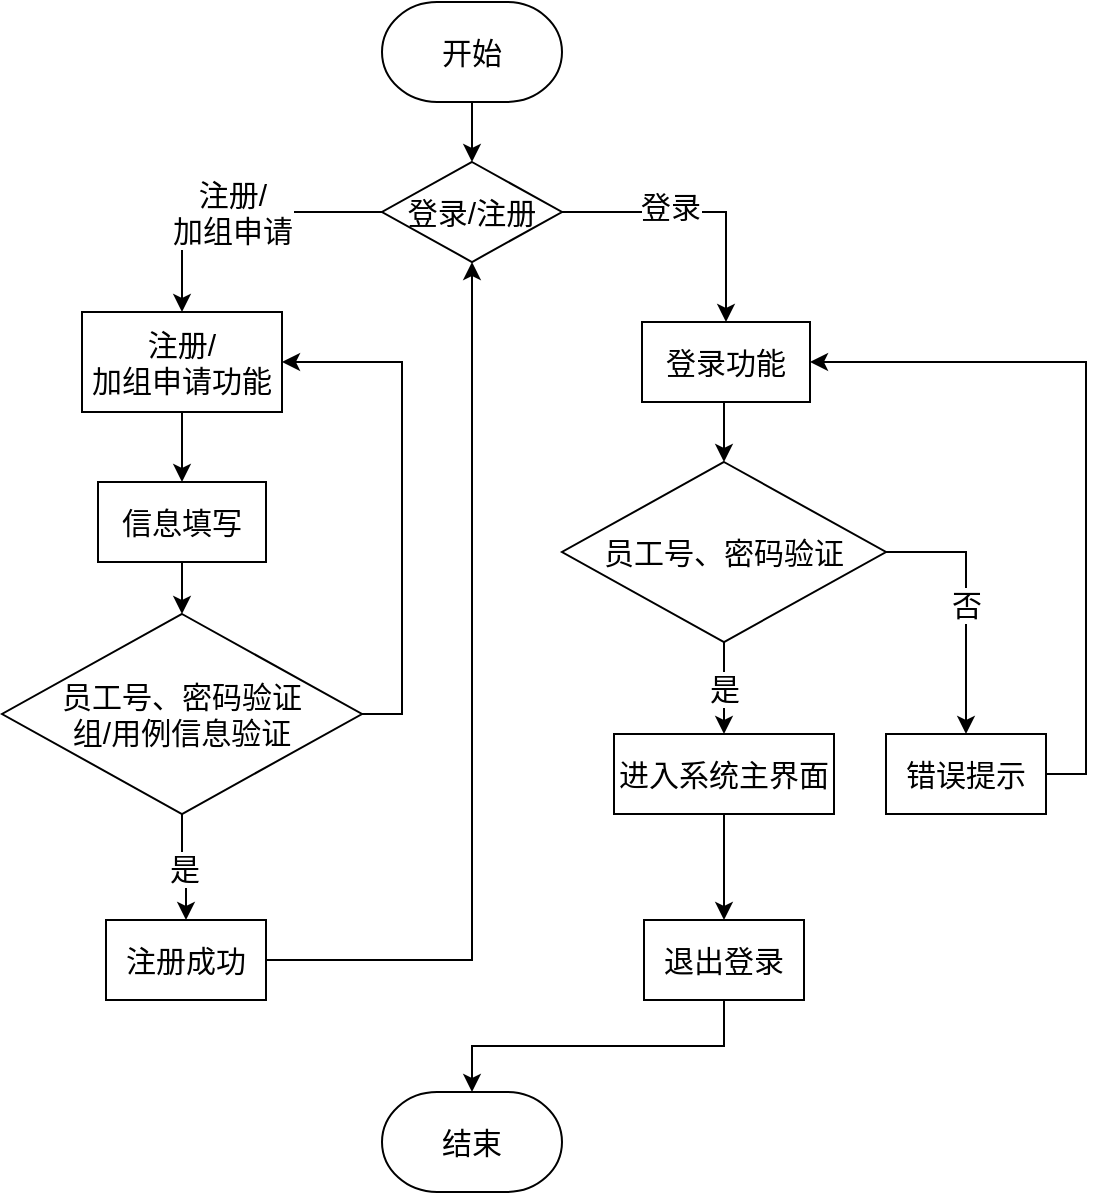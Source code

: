 <mxfile version="14.6.9" type="github">
  <diagram id="tVuy8-aVBKzS1_jP0Y5m" name="第 1 页">
    <mxGraphModel dx="1117" dy="624" grid="1" gridSize="10" guides="1" tooltips="1" connect="1" arrows="1" fold="1" page="1" pageScale="1" pageWidth="827" pageHeight="1169" math="0" shadow="0">
      <root>
        <mxCell id="0" />
        <mxCell id="1" parent="0" />
        <mxCell id="wTziPxpqWcxhuebBx9rU-12" style="edgeStyle=orthogonalEdgeStyle;rounded=0;orthogonalLoop=1;jettySize=auto;html=1;exitX=0.5;exitY=1;exitDx=0;exitDy=0;entryX=0.5;entryY=0;entryDx=0;entryDy=0;fontSize=15;" edge="1" parent="1" source="wTziPxpqWcxhuebBx9rU-1" target="wTziPxpqWcxhuebBx9rU-11">
          <mxGeometry relative="1" as="geometry" />
        </mxCell>
        <mxCell id="wTziPxpqWcxhuebBx9rU-1" value="&lt;font style=&quot;font-size: 15px&quot;&gt;登录功能&lt;/font&gt;" style="rounded=0;whiteSpace=wrap;html=1;" vertex="1" parent="1">
          <mxGeometry x="440" y="200" width="84" height="40" as="geometry" />
        </mxCell>
        <mxCell id="wTziPxpqWcxhuebBx9rU-5" style="edgeStyle=orthogonalEdgeStyle;rounded=0;orthogonalLoop=1;jettySize=auto;html=1;exitX=1;exitY=0.5;exitDx=0;exitDy=0;entryX=0.5;entryY=0;entryDx=0;entryDy=0;fontSize=15;" edge="1" parent="1" source="wTziPxpqWcxhuebBx9rU-2" target="wTziPxpqWcxhuebBx9rU-1">
          <mxGeometry relative="1" as="geometry" />
        </mxCell>
        <mxCell id="wTziPxpqWcxhuebBx9rU-16" value="登录" style="edgeLabel;html=1;align=center;verticalAlign=middle;resizable=0;points=[];fontSize=15;" vertex="1" connectable="0" parent="wTziPxpqWcxhuebBx9rU-5">
          <mxGeometry x="-0.212" y="3" relative="1" as="geometry">
            <mxPoint as="offset" />
          </mxGeometry>
        </mxCell>
        <mxCell id="wTziPxpqWcxhuebBx9rU-7" value="注册/&lt;br&gt;加组申请" style="edgeStyle=orthogonalEdgeStyle;rounded=0;orthogonalLoop=1;jettySize=auto;html=1;entryX=0.5;entryY=0;entryDx=0;entryDy=0;fontSize=15;" edge="1" parent="1" source="wTziPxpqWcxhuebBx9rU-2" target="wTziPxpqWcxhuebBx9rU-6">
          <mxGeometry relative="1" as="geometry">
            <mxPoint x="309" y="145" as="sourcePoint" />
          </mxGeometry>
        </mxCell>
        <mxCell id="wTziPxpqWcxhuebBx9rU-2" value="&lt;font style=&quot;font-size: 15px&quot;&gt;登录/注册&lt;/font&gt;" style="rhombus;whiteSpace=wrap;html=1;" vertex="1" parent="1">
          <mxGeometry x="310" y="120" width="90" height="50" as="geometry" />
        </mxCell>
        <mxCell id="wTziPxpqWcxhuebBx9rU-8" style="edgeStyle=orthogonalEdgeStyle;rounded=0;orthogonalLoop=1;jettySize=auto;html=1;exitX=0.5;exitY=1;exitDx=0;exitDy=0;exitPerimeter=0;entryX=0.5;entryY=0;entryDx=0;entryDy=0;fontSize=15;" edge="1" parent="1" source="wTziPxpqWcxhuebBx9rU-4" target="wTziPxpqWcxhuebBx9rU-2">
          <mxGeometry relative="1" as="geometry" />
        </mxCell>
        <mxCell id="wTziPxpqWcxhuebBx9rU-4" value="开始" style="strokeWidth=1;html=1;shape=mxgraph.flowchart.terminator;whiteSpace=wrap;rounded=1;glass=0;fontSize=15;" vertex="1" parent="1">
          <mxGeometry x="310" y="40" width="90" height="50" as="geometry" />
        </mxCell>
        <mxCell id="wTziPxpqWcxhuebBx9rU-17" style="edgeStyle=orthogonalEdgeStyle;rounded=0;orthogonalLoop=1;jettySize=auto;html=1;exitX=0.5;exitY=1;exitDx=0;exitDy=0;entryX=0.5;entryY=0;entryDx=0;entryDy=0;fontSize=15;" edge="1" parent="1" source="wTziPxpqWcxhuebBx9rU-6" target="wTziPxpqWcxhuebBx9rU-9">
          <mxGeometry relative="1" as="geometry" />
        </mxCell>
        <mxCell id="wTziPxpqWcxhuebBx9rU-6" value="&lt;font style=&quot;font-size: 15px&quot;&gt;注册/&lt;br&gt;加组申请功能&lt;br&gt;&lt;/font&gt;" style="rounded=0;whiteSpace=wrap;html=1;" vertex="1" parent="1">
          <mxGeometry x="160" y="195" width="100" height="50" as="geometry" />
        </mxCell>
        <mxCell id="wTziPxpqWcxhuebBx9rU-19" style="edgeStyle=orthogonalEdgeStyle;rounded=0;orthogonalLoop=1;jettySize=auto;html=1;exitX=0.5;exitY=1;exitDx=0;exitDy=0;entryX=0.5;entryY=0;entryDx=0;entryDy=0;fontSize=15;" edge="1" parent="1" source="wTziPxpqWcxhuebBx9rU-9" target="wTziPxpqWcxhuebBx9rU-18">
          <mxGeometry relative="1" as="geometry">
            <mxPoint x="231" y="360" as="targetPoint" />
          </mxGeometry>
        </mxCell>
        <mxCell id="wTziPxpqWcxhuebBx9rU-9" value="&lt;font style=&quot;font-size: 15px&quot;&gt;信息填写&lt;/font&gt;" style="rounded=0;whiteSpace=wrap;html=1;" vertex="1" parent="1">
          <mxGeometry x="168" y="280" width="84" height="40" as="geometry" />
        </mxCell>
        <mxCell id="wTziPxpqWcxhuebBx9rU-27" style="edgeStyle=orthogonalEdgeStyle;rounded=0;orthogonalLoop=1;jettySize=auto;html=1;exitX=0.5;exitY=1;exitDx=0;exitDy=0;entryX=0.5;entryY=0;entryDx=0;entryDy=0;fontSize=15;" edge="1" parent="1" source="wTziPxpqWcxhuebBx9rU-10" target="wTziPxpqWcxhuebBx9rU-26">
          <mxGeometry relative="1" as="geometry" />
        </mxCell>
        <mxCell id="wTziPxpqWcxhuebBx9rU-10" value="&lt;font style=&quot;font-size: 15px&quot;&gt;进入系统主界面&lt;/font&gt;" style="rounded=0;whiteSpace=wrap;html=1;" vertex="1" parent="1">
          <mxGeometry x="426" y="406" width="110" height="40" as="geometry" />
        </mxCell>
        <mxCell id="wTziPxpqWcxhuebBx9rU-14" value="是" style="edgeStyle=orthogonalEdgeStyle;rounded=0;orthogonalLoop=1;jettySize=auto;html=1;exitX=0.5;exitY=1;exitDx=0;exitDy=0;entryX=0.5;entryY=0;entryDx=0;entryDy=0;fontSize=15;" edge="1" parent="1" source="wTziPxpqWcxhuebBx9rU-11" target="wTziPxpqWcxhuebBx9rU-10">
          <mxGeometry relative="1" as="geometry" />
        </mxCell>
        <mxCell id="wTziPxpqWcxhuebBx9rU-15" value="否" style="edgeStyle=orthogonalEdgeStyle;rounded=0;orthogonalLoop=1;jettySize=auto;html=1;exitX=1;exitY=0.5;exitDx=0;exitDy=0;entryX=0.5;entryY=0;entryDx=0;entryDy=0;fontSize=15;" edge="1" parent="1" source="wTziPxpqWcxhuebBx9rU-11" target="wTziPxpqWcxhuebBx9rU-13">
          <mxGeometry relative="1" as="geometry" />
        </mxCell>
        <mxCell id="wTziPxpqWcxhuebBx9rU-11" value="&lt;font style=&quot;font-size: 15px&quot;&gt;员工号、密码验证&lt;/font&gt;" style="rhombus;whiteSpace=wrap;html=1;aspect=fixed;" vertex="1" parent="1">
          <mxGeometry x="400" y="270" width="162" height="90" as="geometry" />
        </mxCell>
        <mxCell id="wTziPxpqWcxhuebBx9rU-25" style="edgeStyle=orthogonalEdgeStyle;rounded=0;orthogonalLoop=1;jettySize=auto;html=1;exitX=1;exitY=0.5;exitDx=0;exitDy=0;entryX=1;entryY=0.5;entryDx=0;entryDy=0;fontSize=15;" edge="1" parent="1" source="wTziPxpqWcxhuebBx9rU-13" target="wTziPxpqWcxhuebBx9rU-1">
          <mxGeometry relative="1" as="geometry" />
        </mxCell>
        <mxCell id="wTziPxpqWcxhuebBx9rU-13" value="&lt;font style=&quot;font-size: 15px&quot;&gt;错误提示&lt;/font&gt;" style="rounded=0;whiteSpace=wrap;html=1;" vertex="1" parent="1">
          <mxGeometry x="562" y="406" width="80" height="40" as="geometry" />
        </mxCell>
        <mxCell id="wTziPxpqWcxhuebBx9rU-23" value="是" style="edgeStyle=orthogonalEdgeStyle;rounded=0;orthogonalLoop=1;jettySize=auto;html=1;exitX=0.5;exitY=1;exitDx=0;exitDy=0;entryX=0.5;entryY=0;entryDx=0;entryDy=0;fontSize=15;" edge="1" parent="1" source="wTziPxpqWcxhuebBx9rU-18" target="wTziPxpqWcxhuebBx9rU-22">
          <mxGeometry relative="1" as="geometry">
            <mxPoint x="231" y="460" as="sourcePoint" />
          </mxGeometry>
        </mxCell>
        <mxCell id="wTziPxpqWcxhuebBx9rU-30" style="edgeStyle=orthogonalEdgeStyle;rounded=0;orthogonalLoop=1;jettySize=auto;html=1;exitX=1;exitY=0.5;exitDx=0;exitDy=0;entryX=1;entryY=0.5;entryDx=0;entryDy=0;fontSize=15;" edge="1" parent="1" source="wTziPxpqWcxhuebBx9rU-18" target="wTziPxpqWcxhuebBx9rU-6">
          <mxGeometry relative="1" as="geometry" />
        </mxCell>
        <mxCell id="wTziPxpqWcxhuebBx9rU-18" value="&lt;font style=&quot;font-size: 15px&quot;&gt;员工号、密码验证&lt;br&gt;组/用例信息验证&lt;br&gt;&lt;/font&gt;" style="rhombus;whiteSpace=wrap;html=1;aspect=fixed;" vertex="1" parent="1">
          <mxGeometry x="120" y="346" width="180" height="100" as="geometry" />
        </mxCell>
        <mxCell id="wTziPxpqWcxhuebBx9rU-24" style="edgeStyle=orthogonalEdgeStyle;rounded=0;orthogonalLoop=1;jettySize=auto;html=1;exitX=1;exitY=0.5;exitDx=0;exitDy=0;entryX=0.5;entryY=1;entryDx=0;entryDy=0;fontSize=15;" edge="1" parent="1" source="wTziPxpqWcxhuebBx9rU-22" target="wTziPxpqWcxhuebBx9rU-2">
          <mxGeometry relative="1" as="geometry" />
        </mxCell>
        <mxCell id="wTziPxpqWcxhuebBx9rU-22" value="&lt;font style=&quot;font-size: 15px&quot;&gt;注册成功&lt;/font&gt;" style="rounded=0;whiteSpace=wrap;html=1;" vertex="1" parent="1">
          <mxGeometry x="172" y="499" width="80" height="40" as="geometry" />
        </mxCell>
        <mxCell id="wTziPxpqWcxhuebBx9rU-29" style="edgeStyle=orthogonalEdgeStyle;rounded=0;orthogonalLoop=1;jettySize=auto;html=1;exitX=0.5;exitY=1;exitDx=0;exitDy=0;entryX=0.5;entryY=0;entryDx=0;entryDy=0;entryPerimeter=0;fontSize=15;" edge="1" parent="1" source="wTziPxpqWcxhuebBx9rU-26" target="wTziPxpqWcxhuebBx9rU-28">
          <mxGeometry relative="1" as="geometry" />
        </mxCell>
        <mxCell id="wTziPxpqWcxhuebBx9rU-26" value="&lt;font style=&quot;font-size: 15px&quot;&gt;退出登录&lt;/font&gt;" style="rounded=0;whiteSpace=wrap;html=1;" vertex="1" parent="1">
          <mxGeometry x="441" y="499" width="80" height="40" as="geometry" />
        </mxCell>
        <mxCell id="wTziPxpqWcxhuebBx9rU-28" value="结束" style="strokeWidth=1;html=1;shape=mxgraph.flowchart.terminator;whiteSpace=wrap;rounded=1;glass=0;fontSize=15;" vertex="1" parent="1">
          <mxGeometry x="310" y="585" width="90" height="50" as="geometry" />
        </mxCell>
      </root>
    </mxGraphModel>
  </diagram>
</mxfile>
